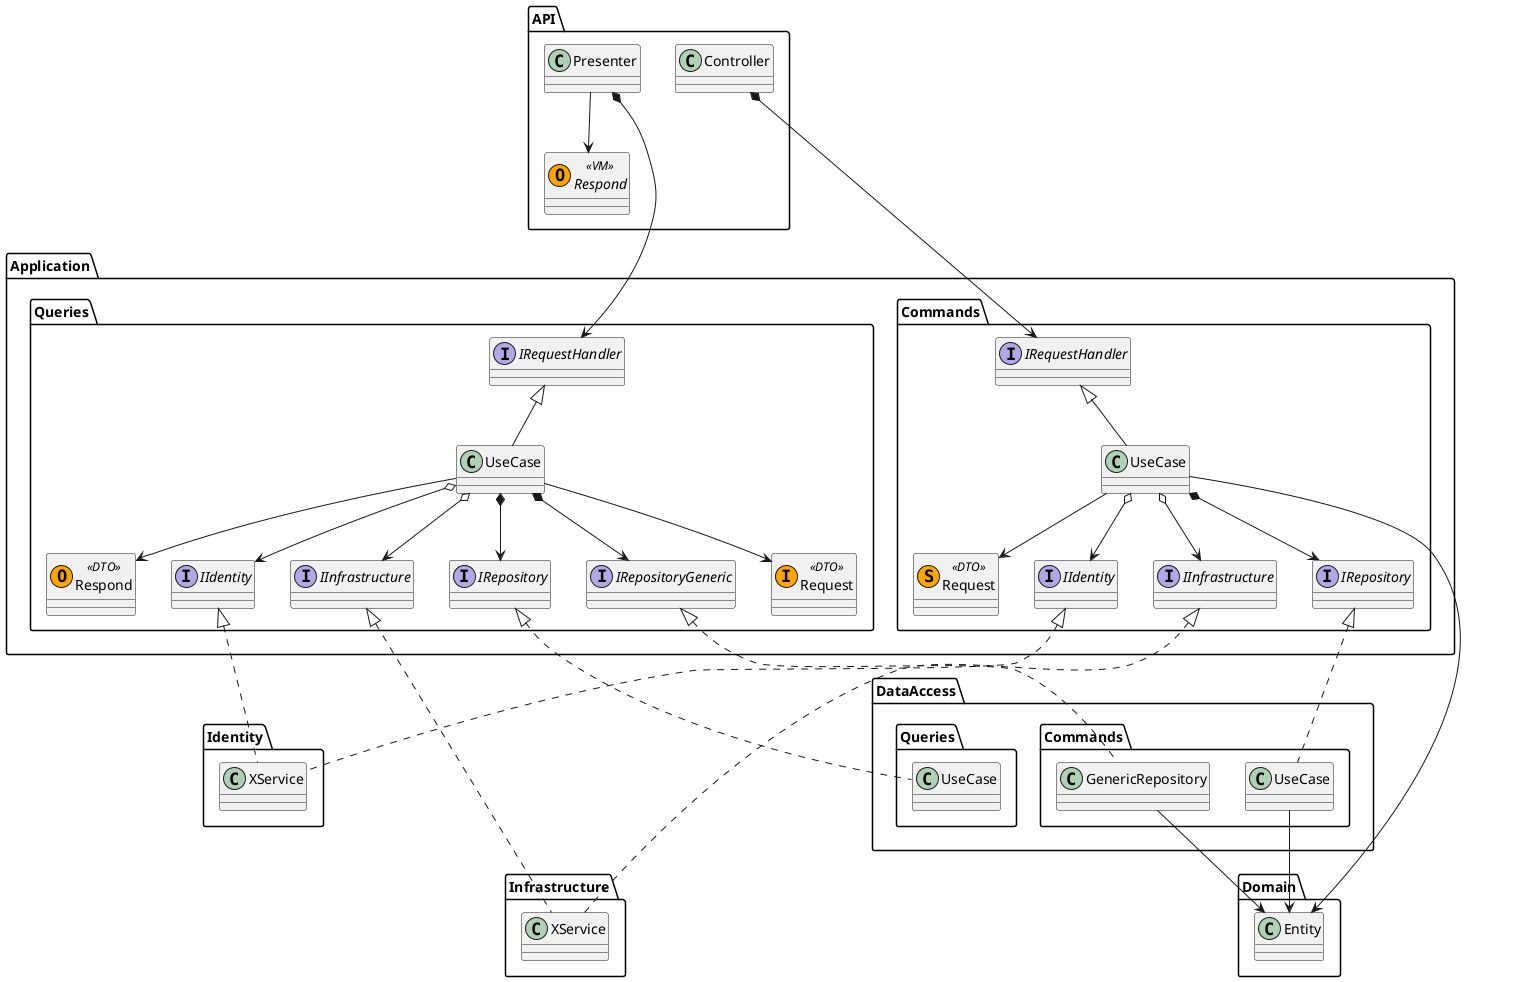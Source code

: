 ﻿@startuml
'https://plantuml.com/class-diagram
allowmixing

package API {
    class Presenter
    class Controller
    
    interface Respond << (O, orange) VM>>
    
    Presenter --> Respond
}


package Application.Queries {
    interface "IRequestHandler" as IRequestQuery
    class "UseCase" as UseCaseQuery
    interface "IRepositoryGeneric" as IRepositoryGenericPersistence
    interface "IRepository" as IRepositoryDataAccess
    interface "IIdentity" as IIdentityQuery
    interface "IInfrastructure" as IInfrastructureQuery

    class "Request" as RequestQuery << (I, orange) DTO>>
    class "Respond" as RespondQuery << (O, orange) DTO>>
        
    IRequestQuery <|-- UseCaseQuery
    UseCaseQuery --> RequestQuery
    UseCaseQuery --> RespondQuery
    UseCaseQuery *--> IRepositoryGenericPersistence   
    UseCaseQuery *--> IRepositoryDataAccess
    UseCaseQuery o--> IIdentityQuery       
    UseCaseQuery o--> IInfrastructureQuery
}

Presenter *---> IRequestQuery

package Application.Commands {
    interface "IRequestHandler" as IRequestCommand
    class "UseCase" as UseCaseCommand
    interface "IRepository" as IRepositoryPersistence
    interface "IIdentity" as IIdentityCommand
    interface "IInfrastructure" as IInfrastructureCommand

    class "Request" as RequestCommand << (S, orange) DTO>>
    
    IRequestCommand <|-- UseCaseCommand
    UseCaseCommand --> RequestCommand
    
    UseCaseCommand *--> IRepositoryPersistence
    UseCaseCommand o--> IIdentityCommand
    UseCaseCommand o--> IInfrastructureCommand
}

Controller *---> IRequestCommand

package Domain {
    class Entity
}

UseCaseCommand --> Entity 

package DataAccess.Commands {
    class "UseCase" as UseCasePersistence
    class "GenericRepository" as GenericRepositoryPersistence
    
    IRepositoryPersistence <|.. UseCasePersistence
    IRepositoryGenericPersistence <|.. GenericRepositoryPersistence
    
    GenericRepositoryPersistence --> Entity
    UseCasePersistence --> Entity
}

package DataAccess.Queries {
    class "UseCase" as UseCaseDataAccess

    IRepositoryDataAccess <|.. UseCaseDataAccess
}

package Identity {
    class "XService" as XServiceIdentity

    IIdentityQuery <|.. XServiceIdentity
    IIdentityCommand <|.. XServiceIdentity
}

package Infrastructure {
    class "XService" as XServiceInfrastructure

    IInfrastructureQuery <|... XServiceInfrastructure
    IInfrastructureCommand <|... XServiceInfrastructure
}

@enduml